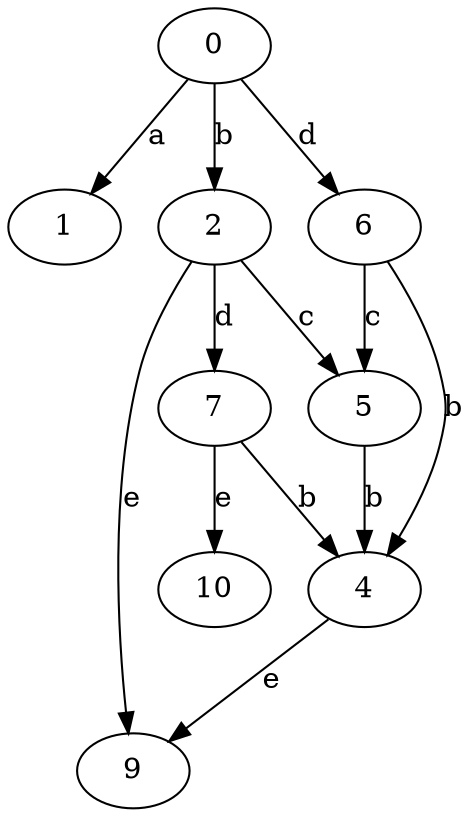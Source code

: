 strict digraph  {
0;
1;
2;
4;
5;
6;
7;
9;
10;
0 -> 1  [label=a];
0 -> 2  [label=b];
0 -> 6  [label=d];
2 -> 5  [label=c];
2 -> 7  [label=d];
2 -> 9  [label=e];
4 -> 9  [label=e];
5 -> 4  [label=b];
6 -> 4  [label=b];
6 -> 5  [label=c];
7 -> 4  [label=b];
7 -> 10  [label=e];
}
